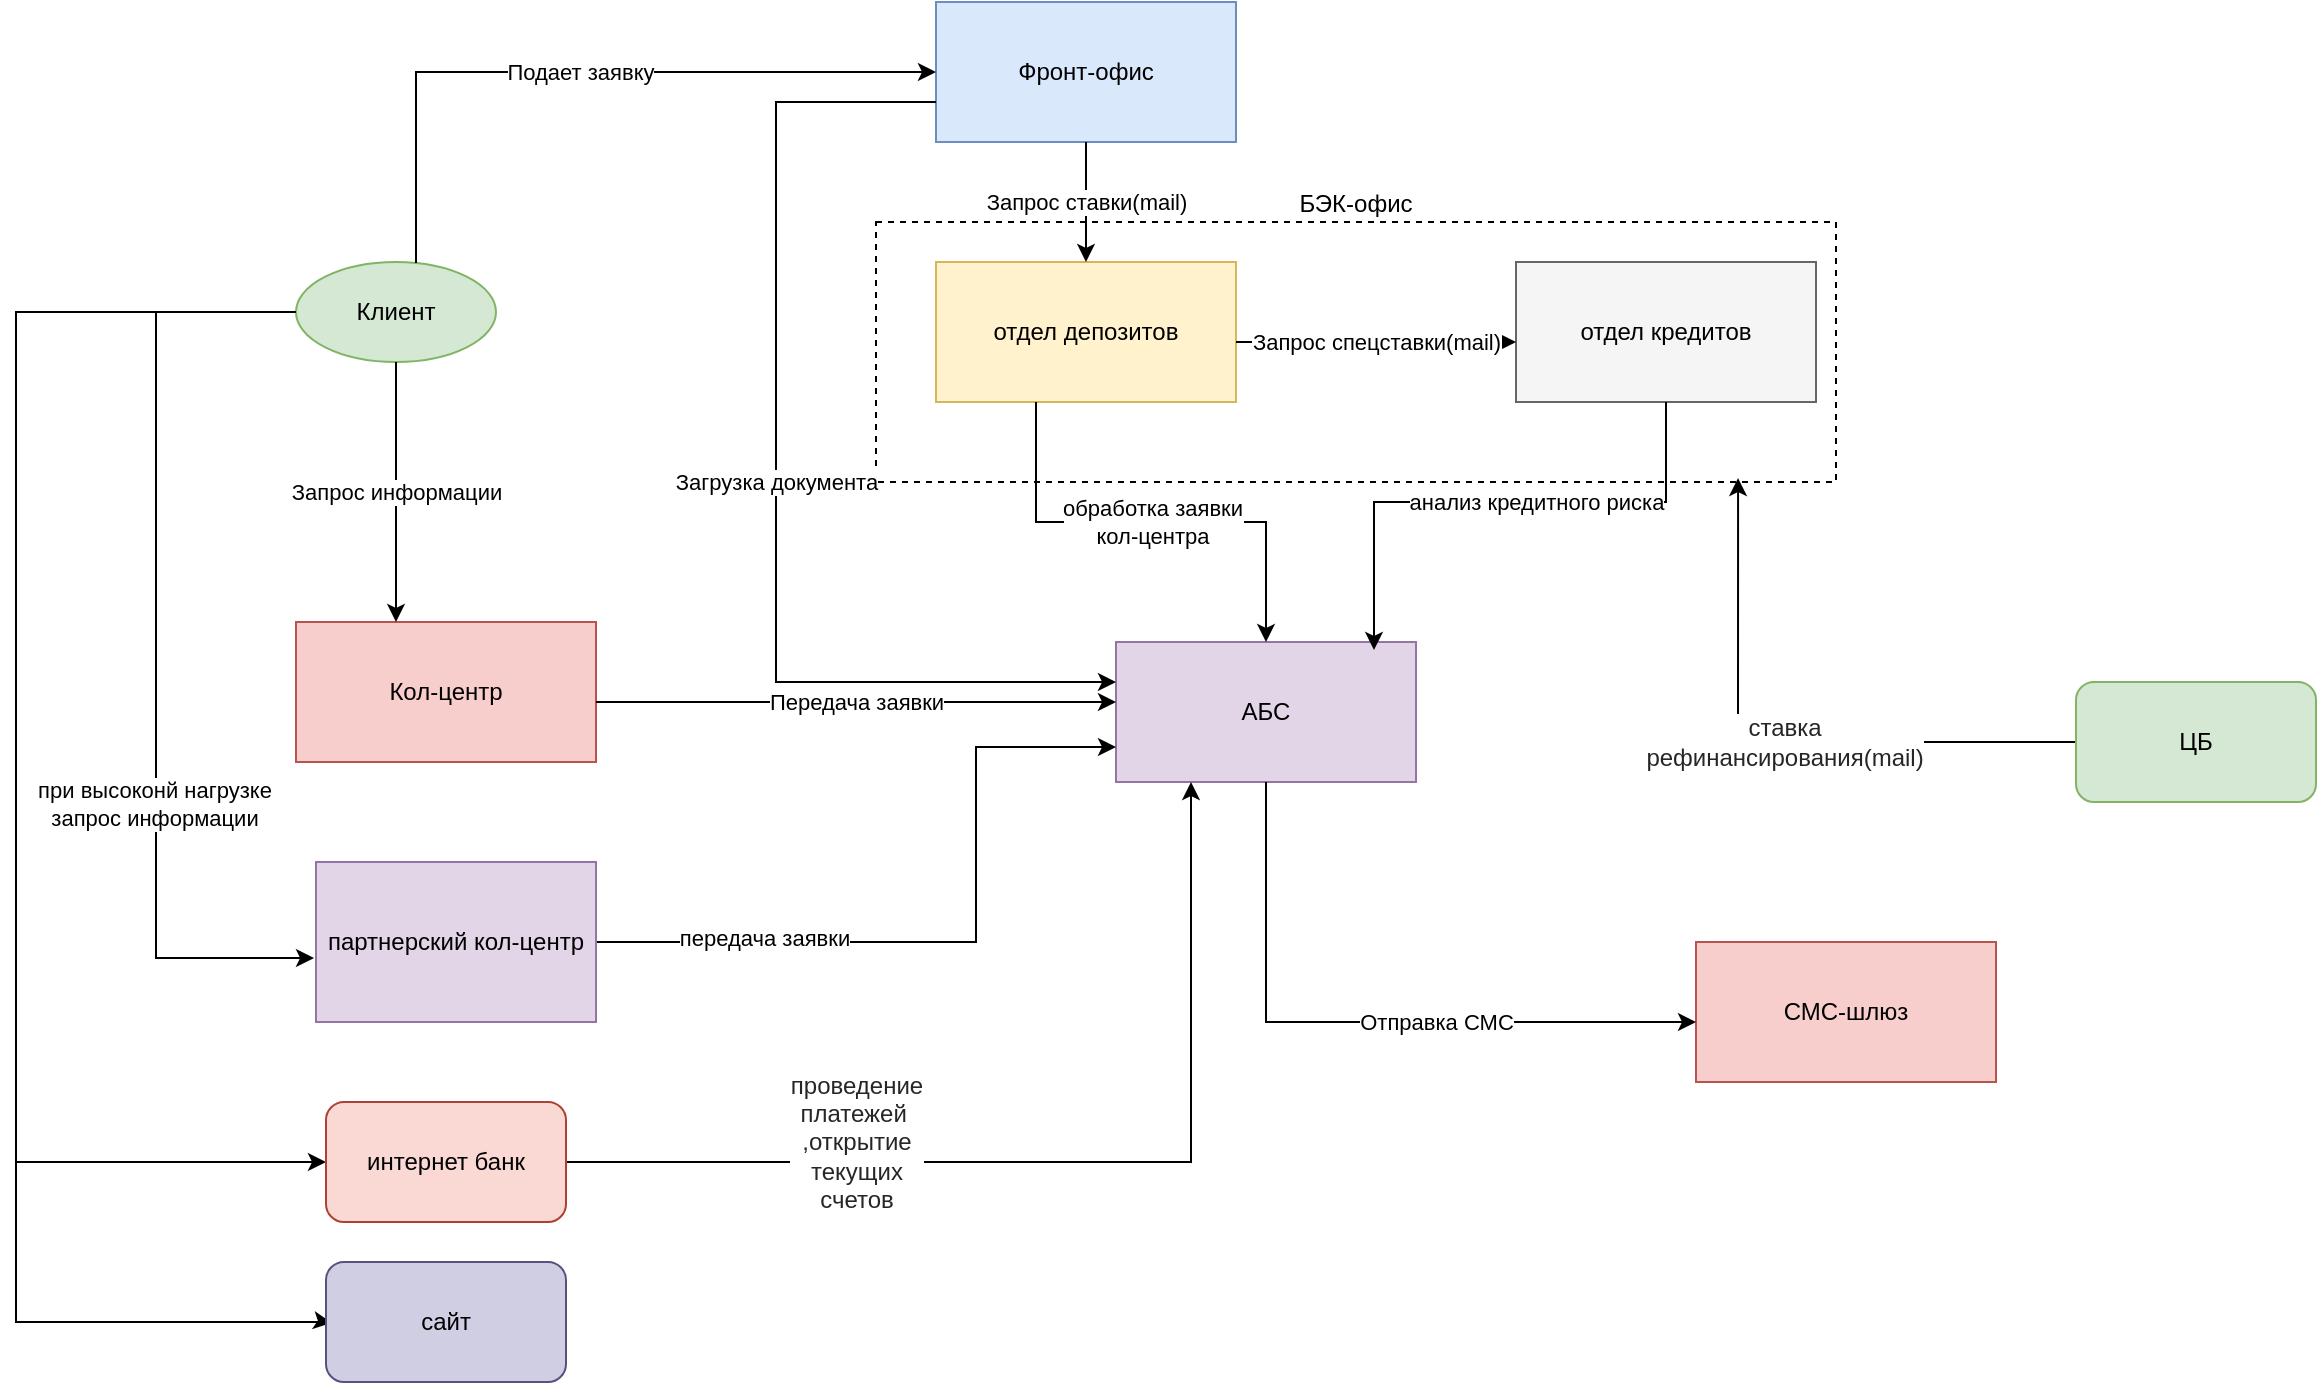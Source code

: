 <mxfile version="24.7.17">
  <diagram name="Integration Diagram" id="PuXgklThp8ojXKnD3v3s">
    <mxGraphModel dx="1434" dy="844" grid="1" gridSize="10" guides="1" tooltips="1" connect="1" arrows="1" fold="1" page="1" pageScale="1" pageWidth="1654" pageHeight="1169" math="0" shadow="0">
      <root>
        <mxCell id="0" />
        <mxCell id="1" parent="0" />
        <mxCell id="i_ywG6VqVlxjvuObtJ7L-16" value="БЭК-офис" style="rounded=0;whiteSpace=wrap;html=1;dashed=1;labelPosition=center;verticalLabelPosition=top;align=center;verticalAlign=bottom;" parent="1" vertex="1">
          <mxGeometry x="920" y="480" width="480" height="130" as="geometry" />
        </mxCell>
        <mxCell id="i_ywG6VqVlxjvuObtJ7L-17" style="edgeStyle=orthogonalEdgeStyle;rounded=0;orthogonalLoop=1;jettySize=auto;html=1;entryX=0;entryY=0.5;entryDx=0;entryDy=0;" parent="1" source="b8WVMG1M4GoAPOg09aWC-98" target="i_ywG6VqVlxjvuObtJ7L-2" edge="1">
          <mxGeometry relative="1" as="geometry">
            <Array as="points">
              <mxPoint x="490" y="525" />
              <mxPoint x="490" y="950" />
            </Array>
          </mxGeometry>
        </mxCell>
        <mxCell id="i_ywG6VqVlxjvuObtJ7L-18" style="edgeStyle=orthogonalEdgeStyle;rounded=0;orthogonalLoop=1;jettySize=auto;html=1;entryX=0.023;entryY=0.507;entryDx=0;entryDy=0;entryPerimeter=0;" parent="1" source="b8WVMG1M4GoAPOg09aWC-98" target="i_ywG6VqVlxjvuObtJ7L-10" edge="1">
          <mxGeometry relative="1" as="geometry">
            <Array as="points">
              <mxPoint x="490" y="525" />
              <mxPoint x="490" y="1030" />
              <mxPoint x="645" y="1030" />
            </Array>
          </mxGeometry>
        </mxCell>
        <mxCell id="b8WVMG1M4GoAPOg09aWC-98" value="Клиент" style="ellipse;whiteSpace=wrap;html=1;fillColor=#d5e8d4;strokeColor=#82b366;" parent="1" vertex="1">
          <mxGeometry x="630" y="500" width="100" height="50" as="geometry" />
        </mxCell>
        <mxCell id="b8WVMG1M4GoAPOg09aWC-99" value="Фронт-офис" style="rectangle;whiteSpace=wrap;html=1;fillColor=#dae8fc;strokeColor=#6c8ebf;" parent="1" vertex="1">
          <mxGeometry x="950" y="370" width="150" height="70" as="geometry" />
        </mxCell>
        <mxCell id="b8WVMG1M4GoAPOg09aWC-100" value="отдел депозитов" style="rectangle;whiteSpace=wrap;html=1;fillColor=#fff2cc;strokeColor=#d6b656;" parent="1" vertex="1">
          <mxGeometry x="950" y="500" width="150" height="70" as="geometry" />
        </mxCell>
        <mxCell id="b8WVMG1M4GoAPOg09aWC-101" value="Кол-центр" style="rectangle;whiteSpace=wrap;html=1;fillColor=#f8cecc;strokeColor=#b85450;" parent="1" vertex="1">
          <mxGeometry x="630" y="680" width="150" height="70" as="geometry" />
        </mxCell>
        <mxCell id="b8WVMG1M4GoAPOg09aWC-102" value="АБС" style="rectangle;whiteSpace=wrap;html=1;fillColor=#e1d5e7;strokeColor=#9673a6;" parent="1" vertex="1">
          <mxGeometry x="1040" y="690" width="150" height="70" as="geometry" />
        </mxCell>
        <mxCell id="b8WVMG1M4GoAPOg09aWC-103" value="отдел кредитов" style="rectangle;whiteSpace=wrap;html=1;fillColor=#f5f5f5;strokeColor=#666666;" parent="1" vertex="1">
          <mxGeometry x="1240" y="500" width="150" height="70" as="geometry" />
        </mxCell>
        <mxCell id="b8WVMG1M4GoAPOg09aWC-104" value="СМС-шлюз" style="rectangle;whiteSpace=wrap;html=1;fillColor=#f8cecc;strokeColor=#b85450;" parent="1" vertex="1">
          <mxGeometry x="1330" y="840" width="150" height="70" as="geometry" />
        </mxCell>
        <mxCell id="b8WVMG1M4GoAPOg09aWC-106" value="Запрос информации" style="edgeStyle=orthogonalEdgeStyle;rounded=0;orthogonalLoop=1;jettySize=auto;html=1;strokeColor=#000000;" parent="1" source="b8WVMG1M4GoAPOg09aWC-98" target="b8WVMG1M4GoAPOg09aWC-101" edge="1">
          <mxGeometry relative="1" as="geometry">
            <Array as="points">
              <mxPoint x="700" y="680" />
              <mxPoint x="700" y="680" />
            </Array>
          </mxGeometry>
        </mxCell>
        <mxCell id="b8WVMG1M4GoAPOg09aWC-108" value="Подает заявку" style="edgeStyle=orthogonalEdgeStyle;rounded=0;orthogonalLoop=1;jettySize=auto;html=1;strokeColor=#000000;" parent="1" source="b8WVMG1M4GoAPOg09aWC-98" target="b8WVMG1M4GoAPOg09aWC-99" edge="1">
          <mxGeometry relative="1" as="geometry">
            <Array as="points">
              <mxPoint x="690" y="405" />
            </Array>
          </mxGeometry>
        </mxCell>
        <mxCell id="b8WVMG1M4GoAPOg09aWC-110" value="Запрос ставки(mail)" style="edgeStyle=orthogonalEdgeStyle;rounded=0;orthogonalLoop=1;jettySize=auto;html=1;strokeColor=#000000;" parent="1" source="b8WVMG1M4GoAPOg09aWC-99" target="b8WVMG1M4GoAPOg09aWC-100" edge="1">
          <mxGeometry relative="1" as="geometry">
            <Array as="points">
              <mxPoint x="1020" y="520" />
              <mxPoint x="1035" y="520" />
            </Array>
          </mxGeometry>
        </mxCell>
        <mxCell id="b8WVMG1M4GoAPOg09aWC-112" value="Загрузка документа" style="edgeStyle=orthogonalEdgeStyle;rounded=0;orthogonalLoop=1;jettySize=auto;html=1;strokeColor=#000000;" parent="1" source="b8WVMG1M4GoAPOg09aWC-99" target="b8WVMG1M4GoAPOg09aWC-102" edge="1">
          <mxGeometry relative="1" as="geometry">
            <Array as="points">
              <mxPoint x="870" y="420" />
              <mxPoint x="870" y="710" />
            </Array>
          </mxGeometry>
        </mxCell>
        <mxCell id="b8WVMG1M4GoAPOg09aWC-114" value="обработка заявки&lt;div&gt;кол-центра&lt;/div&gt;" style="edgeStyle=orthogonalEdgeStyle;rounded=0;orthogonalLoop=1;jettySize=auto;html=1;strokeColor=#000000;" parent="1" source="b8WVMG1M4GoAPOg09aWC-100" target="b8WVMG1M4GoAPOg09aWC-102" edge="1">
          <mxGeometry relative="1" as="geometry">
            <Array as="points">
              <mxPoint x="1000" y="630" />
              <mxPoint x="1115" y="630" />
            </Array>
          </mxGeometry>
        </mxCell>
        <mxCell id="b8WVMG1M4GoAPOg09aWC-116" value="Передача заявки" style="edgeStyle=orthogonalEdgeStyle;rounded=0;orthogonalLoop=1;jettySize=auto;html=1;strokeColor=#000000;" parent="1" source="b8WVMG1M4GoAPOg09aWC-101" target="b8WVMG1M4GoAPOg09aWC-102" edge="1">
          <mxGeometry relative="1" as="geometry">
            <Array as="points">
              <mxPoint x="870" y="720" />
              <mxPoint x="870" y="720" />
            </Array>
          </mxGeometry>
        </mxCell>
        <mxCell id="b8WVMG1M4GoAPOg09aWC-118" value="Запрос спецставки(mail)" style="edgeStyle=orthogonalEdgeStyle;rounded=0;orthogonalLoop=1;jettySize=auto;html=1;strokeColor=#000000;" parent="1" source="b8WVMG1M4GoAPOg09aWC-100" target="b8WVMG1M4GoAPOg09aWC-103" edge="1">
          <mxGeometry relative="1" as="geometry">
            <Array as="points">
              <mxPoint x="1160" y="540" />
              <mxPoint x="1160" y="540" />
            </Array>
          </mxGeometry>
        </mxCell>
        <mxCell id="b8WVMG1M4GoAPOg09aWC-120" value="Отправка СМС" style="edgeStyle=orthogonalEdgeStyle;rounded=0;orthogonalLoop=1;jettySize=auto;html=1;strokeColor=#000000;" parent="1" source="b8WVMG1M4GoAPOg09aWC-102" target="b8WVMG1M4GoAPOg09aWC-104" edge="1">
          <mxGeometry x="0.224" relative="1" as="geometry">
            <Array as="points">
              <mxPoint x="1115" y="880" />
            </Array>
            <mxPoint as="offset" />
          </mxGeometry>
        </mxCell>
        <mxCell id="i_ywG6VqVlxjvuObtJ7L-1" style="edgeStyle=orthogonalEdgeStyle;rounded=0;orthogonalLoop=1;jettySize=auto;html=1;entryX=0.86;entryY=0.057;entryDx=0;entryDy=0;entryPerimeter=0;" parent="1" source="b8WVMG1M4GoAPOg09aWC-103" target="b8WVMG1M4GoAPOg09aWC-102" edge="1">
          <mxGeometry relative="1" as="geometry">
            <Array as="points">
              <mxPoint x="1315" y="620" />
              <mxPoint x="1169" y="620" />
            </Array>
          </mxGeometry>
        </mxCell>
        <mxCell id="i_ywG6VqVlxjvuObtJ7L-15" value="анализ кредитного риска" style="edgeLabel;html=1;align=center;verticalAlign=middle;resizable=0;points=[];" parent="i_ywG6VqVlxjvuObtJ7L-1" vertex="1" connectable="0">
          <mxGeometry x="-0.118" y="-1" relative="1" as="geometry">
            <mxPoint x="4" y="1" as="offset" />
          </mxGeometry>
        </mxCell>
        <mxCell id="w1lW1wN56qkgY1oDvHBV-1" style="edgeStyle=orthogonalEdgeStyle;rounded=0;orthogonalLoop=1;jettySize=auto;html=1;entryX=0.25;entryY=1;entryDx=0;entryDy=0;" edge="1" parent="1" source="i_ywG6VqVlxjvuObtJ7L-2" target="b8WVMG1M4GoAPOg09aWC-102">
          <mxGeometry relative="1" as="geometry" />
        </mxCell>
        <mxCell id="w1lW1wN56qkgY1oDvHBV-2" value="&lt;span style=&quot;color: rgba(0, 0, 0, 0.85); font-family: &amp;quot;YS Text&amp;quot;, sans-serif; text-align: start; white-space: pre-wrap; font-size: 12px;&quot;&gt;проведение платежей &lt;/span&gt;&lt;div&gt;&lt;span style=&quot;color: rgba(0, 0, 0, 0.85); font-family: &amp;quot;YS Text&amp;quot;, sans-serif; text-align: start; white-space: pre-wrap; font-size: 12px;&quot;&gt;,открытие текущих счетов&lt;/span&gt;&lt;/div&gt;" style="edgeLabel;html=1;align=center;verticalAlign=middle;resizable=0;points=[];" vertex="1" connectable="0" parent="w1lW1wN56qkgY1oDvHBV-1">
          <mxGeometry x="-0.574" y="1" relative="1" as="geometry">
            <mxPoint x="38" y="-9" as="offset" />
          </mxGeometry>
        </mxCell>
        <mxCell id="i_ywG6VqVlxjvuObtJ7L-2" value="интернет банк" style="rounded=1;whiteSpace=wrap;html=1;fillColor=#fad9d5;strokeColor=#ae4132;" parent="1" vertex="1">
          <mxGeometry x="645" y="920" width="120" height="60" as="geometry" />
        </mxCell>
        <mxCell id="i_ywG6VqVlxjvuObtJ7L-8" style="edgeStyle=orthogonalEdgeStyle;rounded=0;orthogonalLoop=1;jettySize=auto;html=1;entryX=0;entryY=0.75;entryDx=0;entryDy=0;" parent="1" source="i_ywG6VqVlxjvuObtJ7L-5" target="b8WVMG1M4GoAPOg09aWC-102" edge="1">
          <mxGeometry relative="1" as="geometry">
            <Array as="points">
              <mxPoint x="970" y="840" />
              <mxPoint x="970" y="743" />
            </Array>
          </mxGeometry>
        </mxCell>
        <mxCell id="i_ywG6VqVlxjvuObtJ7L-9" value="передача заявки" style="edgeLabel;html=1;align=center;verticalAlign=middle;resizable=0;points=[];" parent="i_ywG6VqVlxjvuObtJ7L-8" vertex="1" connectable="0">
          <mxGeometry x="-0.53" y="2" relative="1" as="geometry">
            <mxPoint as="offset" />
          </mxGeometry>
        </mxCell>
        <mxCell id="i_ywG6VqVlxjvuObtJ7L-5" value="партнерский кол-центр" style="rounded=0;whiteSpace=wrap;html=1;fillColor=#e1d5e7;strokeColor=#9673a6;" parent="1" vertex="1">
          <mxGeometry x="640" y="800" width="140" height="80" as="geometry" />
        </mxCell>
        <mxCell id="i_ywG6VqVlxjvuObtJ7L-6" style="edgeStyle=orthogonalEdgeStyle;rounded=0;orthogonalLoop=1;jettySize=auto;html=1;entryX=-0.007;entryY=0.6;entryDx=0;entryDy=0;entryPerimeter=0;" parent="1" source="b8WVMG1M4GoAPOg09aWC-98" target="i_ywG6VqVlxjvuObtJ7L-5" edge="1">
          <mxGeometry relative="1" as="geometry">
            <Array as="points">
              <mxPoint x="560" y="525" />
              <mxPoint x="560" y="848" />
            </Array>
          </mxGeometry>
        </mxCell>
        <mxCell id="i_ywG6VqVlxjvuObtJ7L-7" value="при высоконй нагрузке&lt;div&gt;запрос информации&lt;/div&gt;" style="edgeLabel;html=1;align=center;verticalAlign=middle;resizable=0;points=[];" parent="i_ywG6VqVlxjvuObtJ7L-6" vertex="1" connectable="0">
          <mxGeometry x="-0.223" y="-1" relative="1" as="geometry">
            <mxPoint y="132" as="offset" />
          </mxGeometry>
        </mxCell>
        <mxCell id="i_ywG6VqVlxjvuObtJ7L-10" value="сайт" style="rounded=1;whiteSpace=wrap;html=1;fillColor=#d0cee2;strokeColor=#56517e;" parent="1" vertex="1">
          <mxGeometry x="645" y="1000" width="120" height="60" as="geometry" />
        </mxCell>
        <mxCell id="i_ywG6VqVlxjvuObtJ7L-13" style="edgeStyle=orthogonalEdgeStyle;rounded=0;orthogonalLoop=1;jettySize=auto;html=1;entryX=0.898;entryY=0.985;entryDx=0;entryDy=0;entryPerimeter=0;" parent="1" source="i_ywG6VqVlxjvuObtJ7L-11" target="i_ywG6VqVlxjvuObtJ7L-16" edge="1">
          <mxGeometry relative="1" as="geometry" />
        </mxCell>
        <mxCell id="i_ywG6VqVlxjvuObtJ7L-14" value="&lt;span style=&quot;color: rgba(0, 0, 0, 0.85); font-family: &amp;quot;YS Text&amp;quot;, sans-serif; text-align: left; white-space: pre-line; font-size: 12px;&quot;&gt;ставка рефинансирования(mail)&lt;/span&gt;" style="edgeLabel;html=1;align=center;verticalAlign=middle;resizable=0;points=[];" parent="i_ywG6VqVlxjvuObtJ7L-13" vertex="1" connectable="0">
          <mxGeometry x="-0.253" y="2" relative="1" as="geometry">
            <mxPoint x="-34" y="-2" as="offset" />
          </mxGeometry>
        </mxCell>
        <mxCell id="i_ywG6VqVlxjvuObtJ7L-11" value="ЦБ" style="rounded=1;whiteSpace=wrap;html=1;fillColor=#d5e8d4;strokeColor=#82b366;" parent="1" vertex="1">
          <mxGeometry x="1520" y="710" width="120" height="60" as="geometry" />
        </mxCell>
      </root>
    </mxGraphModel>
  </diagram>
</mxfile>

